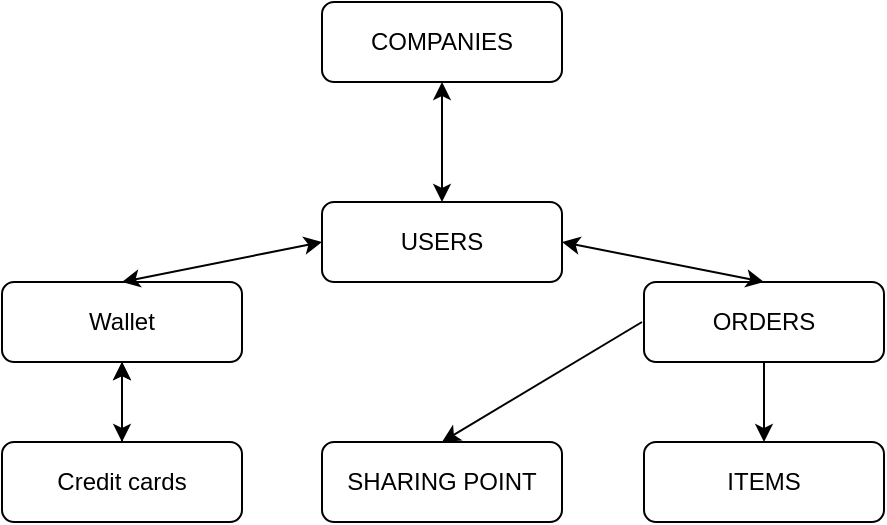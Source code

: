 <mxfile version="13.7.7" type="device"><diagram id="R2lEEEUBdFMjLlhIrx00" name="Page-1"><mxGraphModel dx="1038" dy="580" grid="1" gridSize="10" guides="1" tooltips="1" connect="1" arrows="1" fold="1" page="1" pageScale="1" pageWidth="850" pageHeight="1100" math="0" shadow="0" extFonts="Permanent Marker^https://fonts.googleapis.com/css?family=Permanent+Marker"><root><mxCell id="0"/><mxCell id="1" parent="0"/><mxCell id="YAvRWyZmu4YElm68Vtg7-2" value="USERS" style="rounded=1;whiteSpace=wrap;html=1;" vertex="1" parent="1"><mxGeometry x="365" y="260" width="120" height="40" as="geometry"/></mxCell><mxCell id="YAvRWyZmu4YElm68Vtg7-3" value="ORDERS" style="rounded=1;whiteSpace=wrap;html=1;" vertex="1" parent="1"><mxGeometry x="526" y="300" width="120" height="40" as="geometry"/></mxCell><mxCell id="YAvRWyZmu4YElm68Vtg7-5" value="" style="endArrow=classic;startArrow=classic;html=1;entryX=0.5;entryY=0;entryDx=0;entryDy=0;exitX=1;exitY=0.5;exitDx=0;exitDy=0;" edge="1" parent="1" source="YAvRWyZmu4YElm68Vtg7-2" target="YAvRWyZmu4YElm68Vtg7-3"><mxGeometry width="50" height="50" relative="1" as="geometry"><mxPoint x="405" y="470" as="sourcePoint"/><mxPoint x="455" y="420" as="targetPoint"/></mxGeometry></mxCell><mxCell id="YAvRWyZmu4YElm68Vtg7-6" value="ITEMS" style="rounded=1;whiteSpace=wrap;html=1;" vertex="1" parent="1"><mxGeometry x="526" y="380" width="120" height="40" as="geometry"/></mxCell><mxCell id="YAvRWyZmu4YElm68Vtg7-9" value="SHARING POINT" style="rounded=1;whiteSpace=wrap;html=1;" vertex="1" parent="1"><mxGeometry x="365" y="380" width="120" height="40" as="geometry"/></mxCell><mxCell id="YAvRWyZmu4YElm68Vtg7-12" value="Wallet" style="rounded=1;whiteSpace=wrap;html=1;" vertex="1" parent="1"><mxGeometry x="205" y="300" width="120" height="40" as="geometry"/></mxCell><mxCell id="YAvRWyZmu4YElm68Vtg7-13" value="" style="endArrow=classic;startArrow=classic;html=1;entryX=0;entryY=0.5;entryDx=0;entryDy=0;exitX=0.5;exitY=0;exitDx=0;exitDy=0;" edge="1" parent="1" source="YAvRWyZmu4YElm68Vtg7-12" target="YAvRWyZmu4YElm68Vtg7-2"><mxGeometry width="50" height="50" relative="1" as="geometry"><mxPoint x="405" y="470" as="sourcePoint"/><mxPoint x="455" y="420" as="targetPoint"/></mxGeometry></mxCell><mxCell id="YAvRWyZmu4YElm68Vtg7-19" value="" style="edgeStyle=orthogonalEdgeStyle;rounded=0;orthogonalLoop=1;jettySize=auto;html=1;" edge="1" parent="1" source="YAvRWyZmu4YElm68Vtg7-15" target="YAvRWyZmu4YElm68Vtg7-12"><mxGeometry relative="1" as="geometry"/></mxCell><mxCell id="YAvRWyZmu4YElm68Vtg7-15" value="Credit cards" style="rounded=1;whiteSpace=wrap;html=1;" vertex="1" parent="1"><mxGeometry x="205" y="380" width="120" height="40" as="geometry"/></mxCell><mxCell id="YAvRWyZmu4YElm68Vtg7-16" value="" style="endArrow=classic;startArrow=classic;html=1;entryX=0.5;entryY=1;entryDx=0;entryDy=0;exitX=0.5;exitY=0;exitDx=0;exitDy=0;" edge="1" parent="1" source="YAvRWyZmu4YElm68Vtg7-15" target="YAvRWyZmu4YElm68Vtg7-12"><mxGeometry width="50" height="50" relative="1" as="geometry"><mxPoint x="405" y="470" as="sourcePoint"/><mxPoint x="455" y="420" as="targetPoint"/></mxGeometry></mxCell><mxCell id="YAvRWyZmu4YElm68Vtg7-17" value="" style="endArrow=classic;html=1;entryX=0.5;entryY=0;entryDx=0;entryDy=0;" edge="1" parent="1" target="YAvRWyZmu4YElm68Vtg7-9"><mxGeometry width="50" height="50" relative="1" as="geometry"><mxPoint x="525" y="320" as="sourcePoint"/><mxPoint x="455" y="420" as="targetPoint"/></mxGeometry></mxCell><mxCell id="YAvRWyZmu4YElm68Vtg7-18" value="" style="endArrow=classic;html=1;entryX=0.5;entryY=0;entryDx=0;entryDy=0;exitX=0.5;exitY=1;exitDx=0;exitDy=0;" edge="1" parent="1" source="YAvRWyZmu4YElm68Vtg7-3" target="YAvRWyZmu4YElm68Vtg7-6"><mxGeometry width="50" height="50" relative="1" as="geometry"><mxPoint x="405" y="470" as="sourcePoint"/><mxPoint x="455" y="420" as="targetPoint"/></mxGeometry></mxCell><mxCell id="YAvRWyZmu4YElm68Vtg7-20" value="COMPANIES" style="rounded=1;whiteSpace=wrap;html=1;" vertex="1" parent="1"><mxGeometry x="365" y="160" width="120" height="40" as="geometry"/></mxCell><mxCell id="YAvRWyZmu4YElm68Vtg7-21" value="" style="endArrow=classic;startArrow=classic;html=1;exitX=0.5;exitY=0;exitDx=0;exitDy=0;entryX=0.5;entryY=1;entryDx=0;entryDy=0;" edge="1" parent="1" source="YAvRWyZmu4YElm68Vtg7-2" target="YAvRWyZmu4YElm68Vtg7-20"><mxGeometry width="50" height="50" relative="1" as="geometry"><mxPoint x="400" y="250" as="sourcePoint"/><mxPoint x="450" y="200" as="targetPoint"/></mxGeometry></mxCell></root></mxGraphModel></diagram></mxfile>